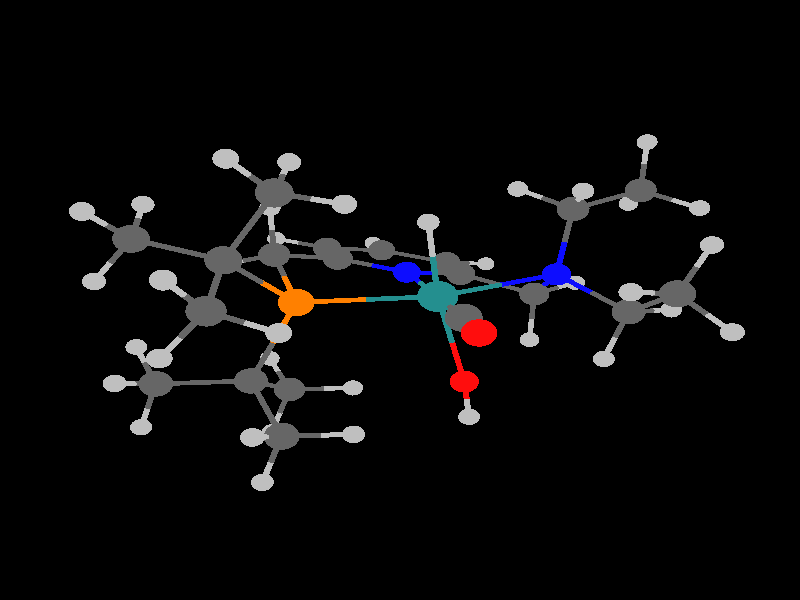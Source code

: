 global_settings {
	ambient_light rgb <0.200000002980232, 0.200000002980232, 0.200000002980232>
	max_trace_level 15
}

background { color rgb <0,0,0> }

camera {
	perspective
	location <6.43910012736354, -16.4288389711579, -3.23301511171809>
	angle 40
	up <-0.215028993120618, 0.114862734459726, -0.969829409922161>
	right <-0.908476225570823, -0.387939373513348, 0.155479870242623> * 1
	direction <-0.358376170650512, 0.914499641722459, 0.187768276339134> }

light_source {
	<-28.9582237007498, -63.8650127408135, -41.4215346774341>
	color rgb <1, 1, 1>
	fade_distance 111.608488242123
	fade_power 0
	parallel
	point_at <28.9582237007498, 63.8650127408135, 41.4215346774341>
}

light_source {
	<22.1583370486244, 47.3222912642239, -39.586433403655>
	color rgb <0.300000011920929, 0.300000011920929, 0.300000011920929>
	fade_distance 111.608488242123
	fade_power 0
	parallel
	point_at <-22.1583370486244, -47.3222912642239, 39.586433403655>
}

#default {
	finish {ambient .8 diffuse 1 specular 1 roughness .005 metallic 0.5}
}

union {
}
union {
cylinder {
	<2.755512, -1.825859, -3.279749>, 	<2.44217192702964, -1.6138612057025, -2.94742365476098>, 0.05
	pigment { rgbt <0.75, 0.75, 0.75, 0> }
}
cylinder {
	<2.44217192702964, -1.6138612057025, -2.94742365476098>, 	<2.069095, -1.361447, -2.551742>, 0.05
	pigment { rgbt <0.400000005960464, 0.400000005960464, 0.400000005960464, 0> }
}
cylinder {
	<1.505066, -0.573401, -3.072893>, 	<1.76247588437431, -0.933047099299217, -2.83505165026168>, 0.05
	pigment { rgbt <0.75, 0.75, 0.75, 0> }
}
cylinder {
	<1.76247588437431, -0.933047099299217, -2.83505165026168>, 	<2.069095, -1.361447, -2.551742>, 0.05
	pigment { rgbt <0.400000005960464, 0.400000005960464, 0.400000005960464, 0> }
}
cylinder {
	<4.61776, -0.463309, -2.638907>, 	<4.32088829666112, -0.196984381187245, -2.33165817099378>, 0.05
	pigment { rgbt <0.75, 0.75, 0.75, 0> }
}
cylinder {
	<4.32088829666112, -0.196984381187245, -2.33165817099378>, 	<3.967408, 0.120124, -1.965822>, 0.05
	pigment { rgbt <0.400000005960464, 0.400000005960464, 0.400000005960464, 0> }
}
cylinder {
	<3.527946, 0.928804, -2.568546>, 	<3.72850337922039, 0.559746512827176, -2.293480702356>, 0.05
	pigment { rgbt <0.75, 0.75, 0.75, 0> }
}
cylinder {
	<3.72850337922039, 0.559746512827176, -2.293480702356>, 	<3.967408, 0.120124, -1.965822>, 0.05
	pigment { rgbt <0.400000005960464, 0.400000005960464, 0.400000005960464, 0> }
}
cylinder {
	<2.069095, -1.361447, -2.551742>, 	<1.67414501622491, -1.76944064766901, -2.37009210948574>, 0.05
	pigment { rgbt <0.400000005960464, 0.400000005960464, 0.400000005960464, 0> }
}
cylinder {
	<1.67414501622491, -1.76944064766901, -2.37009210948574>, 	<1.342791, -2.111738, -2.217692>, 0.05
	pigment { rgbt <0.75, 0.75, 0.75, 0> }
}
cylinder {
	<2.069095, -1.361447, -2.551742>, 	<2.483976, -1.0873105, -1.9697065>, 0.05
	pigment { rgbt <0.400000005960464, 0.400000005960464, 0.400000005960464, 0> }
}
cylinder {
	<2.483976, -1.0873105, -1.9697065>, 	<2.898857, -0.813174, -1.387671>, 0.05
	pigment { rgbt <0.400000005960464, 0.400000005960464, 0.400000005960464, 0> }
}
cylinder {
	<-4.954471, -0.402483, -2.53621>, 	<-4.84101852841154, -0.382437867988075, -2.04739438165054>, 0.05
	pigment { rgbt <0.75, 0.75, 0.75, 0> }
}
cylinder {
	<-4.84101852841154, -0.382437867988075, -2.04739438165054>, 	<-4.705879, -0.358561, -1.465139>, 0.05
	pigment { rgbt <0.400000005960464, 0.400000005960464, 0.400000005960464, 0> }
}
cylinder {
	<1.387513, 1.456636, -2.111684>, 	<1.41030368792605, 1.57088250580115, -1.62175496544119>, 0.05
	pigment { rgbt <0.75, 0.75, 0.75, 0> }
}
cylinder {
	<1.41030368792605, 1.57088250580115, -1.62175496544119>, 	<1.437439, 1.706908, -1.03843>, 0.05
	pigment { rgbt <0.400000005960464, 0.400000005960464, 0.400000005960464, 0> }
}
cylinder {
	<3.967408, 0.120124, -1.965822>, 	<3.4331325, -0.346525, -1.6767465>, 0.05
	pigment { rgbt <0.400000005960464, 0.400000005960464, 0.400000005960464, 0> }
}
cylinder {
	<3.4331325, -0.346525, -1.6767465>, 	<2.898857, -0.813174, -1.387671>, 0.05
	pigment { rgbt <0.400000005960464, 0.400000005960464, 0.400000005960464, 0> }
}
cylinder {
	<3.967408, 0.120124, -1.965822>, 	<4.31600966203357, 0.365887812828154, -1.54954815968744>, 0.05
	pigment { rgbt <0.400000005960464, 0.400000005960464, 0.400000005960464, 0> }
}
cylinder {
	<4.31600966203357, 0.365887812828154, -1.54954815968744>, 	<4.60846, 0.572065, -1.200326>, 0.05
	pigment { rgbt <0.75, 0.75, 0.75, 0> }
}
cylinder {
	<-2.667782, 0.265669, -1.845309>, 	<-2.91157956513359, -0.0961578384386911, -1.59769873955638>, 0.05
	pigment { rgbt <0.75, 0.75, 0.75, 0> }
}
cylinder {
	<-2.91157956513359, -0.0961578384386911, -1.59769873955638>, 	<-3.202031, -0.527225, -1.302705>, 0.05
	pigment { rgbt <0.400000005960464, 0.400000005960464, 0.400000005960464, 0> }
}
cylinder {
	<-2.866857, -1.469827, -1.75382>, 	<-3.01978392731133, -1.03975417950225, -1.54799368049416>, 0.05
	pigment { rgbt <0.75, 0.75, 0.75, 0> }
}
cylinder {
	<-3.01978392731133, -1.03975417950225, -1.54799368049416>, 	<-3.202031, -0.527225, -1.302705>, 0.05
	pigment { rgbt <0.400000005960464, 0.400000005960464, 0.400000005960464, 0> }
}
cylinder {
	<-0.434168, -0.782031, -1.520416>, 	<-0.424127919059344, -0.705578679335169, -0.795306891822737>, 0.05
	pigment { rgbt <0.75, 0.75, 0.75, 0> }
}
cylinder {
	<-0.424127919059344, -0.705578679335169, -0.795306891822737>, 	<-0.411995, -0.61319, 0.08095>, 0.05
	pigment { rgbt <0.140000000596046, 0.560000002384186, 0.560000002384186, 0> }
}
cylinder {
	<-4.705879, -0.358561, -1.465139>, 	<-3.953955, -0.442893, -1.383922>, 0.05
	pigment { rgbt <0.400000005960464, 0.400000005960464, 0.400000005960464, 0> }
}
cylinder {
	<-3.953955, -0.442893, -1.383922>, 	<-3.202031, -0.527225, -1.302705>, 0.05
	pigment { rgbt <0.400000005960464, 0.400000005960464, 0.400000005960464, 0> }
}
cylinder {
	<-4.705879, -0.358561, -1.465139>, 	<-4.90331870283635, 0.16775116412645, -1.26055068762633>, 0.05
	pigment { rgbt <0.400000005960464, 0.400000005960464, 0.400000005960464, 0> }
}
cylinder {
	<-4.90331870283635, 0.16775116412645, -1.26055068762633>, 	<-5.069073, 0.6096, -1.088795>, 0.05
	pigment { rgbt <0.75, 0.75, 0.75, 0> }
}
cylinder {
	<-4.705879, -0.358561, -1.465139>, 	<-5.01607574627546, -0.791003875439613, -1.19218456407424>, 0.05
	pigment { rgbt <0.400000005960464, 0.400000005960464, 0.400000005960464, 0> }
}
cylinder {
	<-5.01607574627546, -0.791003875439613, -1.19218456407424>, 	<-5.276484, -1.154037, -0.963041>, 0.05
	pigment { rgbt <0.75, 0.75, 0.75, 0> }
}
cylinder {
	<4.120181, -2.590362, -1.42402>, 	<3.86817661316734, -2.31785001247677, -1.08394467530424>, 0.05
	pigment { rgbt <0.75, 0.75, 0.75, 0> }
}
cylinder {
	<3.86817661316734, -2.31785001247677, -1.08394467530424>, 	<3.568115, -1.99337, -0.679017>, 0.05
	pigment { rgbt <0.400000005960464, 0.400000005960464, 0.400000005960464, 0> }
}
cylinder {
	<2.898857, -0.813174, -1.387671>, 	<3.233486, -1.403272, -1.033344>, 0.05
	pigment { rgbt <0.400000005960464, 0.400000005960464, 0.400000005960464, 0> }
}
cylinder {
	<3.233486, -1.403272, -1.033344>, 	<3.568115, -1.99337, -0.679017>, 0.05
	pigment { rgbt <0.400000005960464, 0.400000005960464, 0.400000005960464, 0> }
}
cylinder {
	<2.898857, -0.813174, -1.387671>, 	<2.31486619917034, -0.376793355013839, -0.788439896672806>, 0.05
	pigment { rgbt <0.400000005960464, 0.400000005960464, 0.400000005960464, 0> }
}
cylinder {
	<2.31486619917034, -0.376793355013839, -0.788439896672806>, 	<1.720974, 0.066986, -0.179049>, 0.05
	pigment { rgbt <1, 0.5, 0, 0> }
}
cylinder {
	<-3.202031, -0.527225, -1.302705>, 	<-2.93781886378635, -0.518183794391138, -0.598322220931626>, 0.05
	pigment { rgbt <0.400000005960464, 0.400000005960464, 0.400000005960464, 0> }
}
cylinder {
	<-2.93781886378635, -0.518183794391138, -0.598322220931626>, 	<-2.682035, -0.509431, 0.083591>, 0.05
	pigment { rgbt <0.0500000007450581, 0.0500000007450581, 1, 0> }
}
cylinder {
	<0.592231, 4.351438, -1.124689>, 	<0.244176067044542, 4.03684009273476, -0.960092781523791>, 0.05
	pigment { rgbt <0.75, 0.75, 0.75, 0> }
}
cylinder {
	<0.244176067044542, 4.03684009273476, -0.960092781523791>, 	<-0.171082, 3.661499, -0.763716>, 0.05
	pigment { rgbt <0.400000005960464, 0.400000005960464, 0.400000005960464, 0> }
}
cylinder {
	<1.437439, 1.706908, -1.03843>, 	<1.88563817402937, 2.09608235357895, -0.965914832694193>, 0.05
	pigment { rgbt <0.400000005960464, 0.400000005960464, 0.400000005960464, 0> }
}
cylinder {
	<1.88563817402937, 2.09608235357895, -0.965914832694193>, 	<2.261885, 2.42278, -0.905041>, 0.05
	pigment { rgbt <0.75, 0.75, 0.75, 0> }
}
cylinder {
	<1.437439, 1.706908, -1.03843>, 	<0.7798825, 2.0053735, -0.841785>, 0.05
	pigment { rgbt <0.400000005960464, 0.400000005960464, 0.400000005960464, 0> }
}
cylinder {
	<0.7798825, 2.0053735, -0.841785>, 	<0.122326, 2.303839, -0.64514>, 0.05
	pigment { rgbt <0.400000005960464, 0.400000005960464, 0.400000005960464, 0> }
}
cylinder {
	<1.437439, 1.706908, -1.03843>, 	<1.57799548356528, 0.89395132924915, -0.612410032790257>, 0.05
	pigment { rgbt <0.400000005960464, 0.400000005960464, 0.400000005960464, 0> }
}
cylinder {
	<1.57799548356528, 0.89395132924915, -0.612410032790257>, 	<1.720974, 0.066986, -0.179049>, 0.05
	pigment { rgbt <1, 0.5, 0, 0> }
}
cylinder {
	<-0.171082, 3.661499, -0.763716>, 	<-0.024378, 2.982669, -0.704428>, 0.05
	pigment { rgbt <0.400000005960464, 0.400000005960464, 0.400000005960464, 0> }
}
cylinder {
	<-0.024378, 2.982669, -0.704428>, 	<0.122326, 2.303839, -0.64514>, 0.05
	pigment { rgbt <0.400000005960464, 0.400000005960464, 0.400000005960464, 0> }
}
cylinder {
	<-0.171082, 3.661499, -0.763716>, 	<-0.8076995, 3.8864135, -0.595396>, 0.05
	pigment { rgbt <0.400000005960464, 0.400000005960464, 0.400000005960464, 0> }
}
cylinder {
	<-0.8076995, 3.8864135, -0.595396>, 	<-1.444317, 4.111328, -0.427076>, 0.05
	pigment { rgbt <0.400000005960464, 0.400000005960464, 0.400000005960464, 0> }
}
cylinder {
	<3.568115, -1.99337, -0.679017>, 	<3.16736973947445, -2.35380729042079, -0.420442646641236>, 0.05
	pigment { rgbt <0.400000005960464, 0.400000005960464, 0.400000005960464, 0> }
}
cylinder {
	<3.16736973947445, -2.35380729042079, -0.420442646641236>, 	<2.830979, -2.656363, -0.203392>, 0.05
	pigment { rgbt <0.75, 0.75, 0.75, 0> }
}
cylinder {
	<3.568115, -1.99337, -0.679017>, 	<3.96159613382609, -1.81682316891651, -0.265604457261966>, 0.05
	pigment { rgbt <0.400000005960464, 0.400000005960464, 0.400000005960464, 0> }
}
cylinder {
	<3.96159613382609, -1.81682316891651, -0.265604457261966>, 	<4.291848, -1.668646, 0.081376>, 0.05
	pigment { rgbt <0.75, 0.75, 0.75, 0> }
}
cylinder {
	<0.122326, 2.303839, -0.64514>, 	<-0.34939262714571, 1.86672511008381, -0.412635048116678>, 0.05
	pigment { rgbt <0.400000005960464, 0.400000005960464, 0.400000005960464, 0> }
}
cylinder {
	<-0.34939262714571, 1.86672511008381, -0.412635048116678>, 	<-0.804556, 1.444952, -0.18829>, 0.05
	pigment { rgbt <0.0500000007450581, 0.0500000007450581, 1, 0> }
}
cylinder {
	<-1.695052, 5.169559, -0.521849>, 	<-1.58070933800089, 4.68697400169511, -0.478629676388851>, 0.05
	pigment { rgbt <0.75, 0.75, 0.75, 0> }
}
cylinder {
	<-1.58070933800089, 4.68697400169511, -0.478629676388851>, 	<-1.444317, 4.111328, -0.427076>, 0.05
	pigment { rgbt <0.400000005960464, 0.400000005960464, 0.400000005960464, 0> }
}
cylinder {
	<-3.948527, -3.053744, -0.478369>, 	<-3.64800296413035, -2.99996362704153, -0.0796026019259192>, 0.05
	pigment { rgbt <0.75, 0.75, 0.75, 0> }
}
cylinder {
	<-3.64800296413035, -2.99996362704153, -0.0796026019259192>, 	<-3.290033, -2.935903, 0.395389>, 0.05
	pigment { rgbt <0.400000005960464, 0.400000005960464, 0.400000005960464, 0> }
}
cylinder {
	<-1.444317, 4.111328, -0.427076>, 	<-1.9200945, 3.6568115, -0.200304>, 0.05
	pigment { rgbt <0.400000005960464, 0.400000005960464, 0.400000005960464, 0> }
}
cylinder {
	<-1.9200945, 3.6568115, -0.200304>, 	<-2.395872, 3.202295, 0.026468>, 0.05
	pigment { rgbt <0.400000005960464, 0.400000005960464, 0.400000005960464, 0> }
}
cylinder {
	<-0.804556, 1.444952, -0.18829>, 	<-0.615708702169568, 0.454852231425637, -0.0587681003006782>, 0.05
	pigment { rgbt <0.0500000007450581, 0.0500000007450581, 1, 0> }
}
cylinder {
	<-0.615708702169568, 0.454852231425637, -0.0587681003006782>, 	<-0.411995, -0.61319, 0.08095>, 0.05
	pigment { rgbt <0.140000000596046, 0.560000002384186, 0.560000002384186, 0> }
}
cylinder {
	<-0.804556, 1.444952, -0.18829>, 	<-1.40862500892699, 1.65090713860128, -0.0227051269031338>, 0.05
	pigment { rgbt <0.0500000007450581, 0.0500000007450581, 1, 0> }
}
cylinder {
	<-1.40862500892699, 1.65090713860128, -0.0227051269031338>, 	<-2.034682, 1.864359, 0.148907>, 0.05
	pigment { rgbt <0.400000005960464, 0.400000005960464, 0.400000005960464, 0> }
}
cylinder {
	<1.720974, 0.066986, -0.179049>, 	<0.673416920004759, -0.267066292575674, -0.0513566644612825>, 0.05
	pigment { rgbt <1, 0.5, 0, 0> }
}
cylinder {
	<0.673416920004759, -0.267066292575674, -0.0513566644612825>, 	<-0.411995, -0.61319, 0.08095>, 0.05
	pigment { rgbt <0.140000000596046, 0.560000002384186, 0.560000002384186, 0> }
}
cylinder {
	<1.720974, 0.066986, -0.179049>, 	<2.18413042531268, 0.307132201142246, 0.625397033874713>, 0.05
	pigment { rgbt <1, 0.5, 0, 0> }
}
cylinder {
	<2.18413042531268, 0.307132201142246, 0.625397033874713>, 	<2.639558, 0.543271, 1.416419>, 0.05
	pigment { rgbt <0.400000005960464, 0.400000005960464, 0.400000005960464, 0> }
}
cylinder {
	<-2.395872, 3.202295, 0.026468>, 	<-2.215277, 2.533327, 0.0876875>, 0.05
	pigment { rgbt <0.400000005960464, 0.400000005960464, 0.400000005960464, 0> }
}
cylinder {
	<-2.215277, 2.533327, 0.0876875>, 	<-2.034682, 1.864359, 0.148907>, 0.05
	pigment { rgbt <0.400000005960464, 0.400000005960464, 0.400000005960464, 0> }
}
cylinder {
	<-2.395872, 3.202295, 0.026468>, 	<-2.94357372503796, 3.37637918489107, 0.173568339246326>, 0.05
	pigment { rgbt <0.400000005960464, 0.400000005960464, 0.400000005960464, 0> }
}
cylinder {
	<-2.94357372503796, 3.37637918489107, 0.173568339246326>, 	<-3.402643, 3.522292, 0.296864>, 0.05
	pigment { rgbt <0.75, 0.75, 0.75, 0> }
}
cylinder {
	<-0.411995, -0.61319, 0.08095>, 	<-1.58697325393817, -0.559484087923398, 0.0823169880568848>, 0.05
	pigment { rgbt <0.140000000596046, 0.560000002384186, 0.560000002384186, 0> }
}
cylinder {
	<-1.58697325393817, -0.559484087923398, 0.0823169880568848>, 	<-2.682035, -0.509431, 0.083591>, 0.05
	pigment { rgbt <0.0500000007450581, 0.0500000007450581, 1, 0> }
}
cylinder {
	<-0.411995, -0.61319, 0.08095>, 	<-0.189105933457741, -1.52342815167426, 0.1450280942394>, 0.05
	pigment { rgbt <0.140000000596046, 0.560000002384186, 0.560000002384186, 0> }
}
cylinder {
	<-0.189105933457741, -1.52342815167426, 0.1450280942394>, 	<0.020495, -2.3794, 0.205286>, 0.05
	pigment { rgbt <0.400000005960464, 0.400000005960464, 0.400000005960464, 0> }
}
cylinder {
	<-0.411995, -0.61319, 0.08095>, 	<-0.594939632339773, -0.386493988207557, 1.16797688660697>, 0.05
	pigment { rgbt <0.140000000596046, 0.560000002384186, 0.560000002384186, 0> }
}
cylinder {
	<-0.594939632339773, -0.386493988207557, 1.16797688660697>, 	<-0.764099, -0.17688, 2.173094>, 0.05
	pigment { rgbt <1, 0.0500000007450581, 0.0500000007450581, 0> }
}
cylinder {
	<-2.682035, -0.509431, 0.083591>, 	<-2.7937533168792, 0.134804817579222, 0.401283215642134>, 0.05
	pigment { rgbt <0.0500000007450581, 0.0500000007450581, 1, 0> }
}
cylinder {
	<-2.7937533168792, 0.134804817579222, 0.401283215642134>, 	<-2.90916, 0.80031, 0.729464>, 0.05
	pigment { rgbt <0.400000005960464, 0.400000005960464, 0.400000005960464, 0> }
}
cylinder {
	<-2.682035, -0.509431, 0.083591>, 	<-2.98801378401193, -1.01191571046131, 0.512977554075717>, 0.05
	pigment { rgbt <0.0500000007450581, 0.0500000007450581, 1, 0> }
}
cylinder {
	<-2.98801378401193, -1.01191571046131, 0.512977554075717>, 	<-3.304075, -1.530958, 0.956513>, 0.05
	pigment { rgbt <0.400000005960464, 0.400000005960464, 0.400000005960464, 0> }
}
cylinder {
	<-2.276148, -3.243044, 0.107117>, 	<-2.73876389212503, -3.10290156991851, 0.238649874492339>, 0.05
	pigment { rgbt <0.75, 0.75, 0.75, 0> }
}
cylinder {
	<-2.73876389212503, -3.10290156991851, 0.238649874492339>, 	<-3.290033, -2.935903, 0.395389>, 0.05
	pigment { rgbt <0.400000005960464, 0.400000005960464, 0.400000005960464, 0> }
}
cylinder {
	<-2.034682, 1.864359, 0.148907>, 	<-2.471921, 1.3323345, 0.4391855>, 0.05
	pigment { rgbt <0.400000005960464, 0.400000005960464, 0.400000005960464, 0> }
}
cylinder {
	<-2.471921, 1.3323345, 0.4391855>, 	<-2.90916, 0.80031, 0.729464>, 0.05
	pigment { rgbt <0.400000005960464, 0.400000005960464, 0.400000005960464, 0> }
}
cylinder {
	<0.020495, -2.3794, 0.205286>, 	<0.191142316785433, -2.9518708877686, 0.22920308161603>, 0.05
	pigment { rgbt <0.400000005960464, 0.400000005960464, 0.400000005960464, 0> }
}
cylinder {
	<0.191142316785433, -2.9518708877686, 0.22920308161603>, 	<0.353569, -3.496764, 0.251968>, 0.05
	pigment { rgbt <1, 0.0500000007450581, 0.0500000007450581, 0> }
}
cylinder {
	<-3.290033, -2.935903, 0.395389>, 	<-3.297054, -2.2334305, 0.675951>, 0.05
	pigment { rgbt <0.400000005960464, 0.400000005960464, 0.400000005960464, 0> }
}
cylinder {
	<-3.297054, -2.2334305, 0.675951>, 	<-3.304075, -1.530958, 0.956513>, 0.05
	pigment { rgbt <0.400000005960464, 0.400000005960464, 0.400000005960464, 0> }
}
cylinder {
	<-3.290033, -2.935903, 0.395389>, 	<-3.48332417868083, -3.31427268126653, 0.816242033275985>, 0.05
	pigment { rgbt <0.400000005960464, 0.400000005960464, 0.400000005960464, 0> }
}
cylinder {
	<-3.48332417868083, -3.31427268126653, 0.816242033275985>, 	<-3.645587, -3.631904, 1.169537>, 0.05
	pigment { rgbt <0.75, 0.75, 0.75, 0> }
}
cylinder {
	<4.087395, 1.946725, 0.544442>, 	<4.07226811927076, 1.55350277834597, 0.857126121705274>, 0.05
	pigment { rgbt <0.75, 0.75, 0.75, 0> }
}
cylinder {
	<4.07226811927076, 1.55350277834597, 0.857126121705274>, 	<4.054252, 1.085175, 1.229533>, 0.05
	pigment { rgbt <0.400000005960464, 0.400000005960464, 0.400000005960464, 0> }
}
cylinder {
	<-3.971366, 1.095956, 0.709245>, 	<-3.48649747044241, 0.96100153609226, 0.718474430825212>, 0.05
	pigment { rgbt <0.75, 0.75, 0.75, 0> }
}
cylinder {
	<-3.48649747044241, 0.96100153609226, 0.718474430825212>, 	<-2.90916, 0.80031, 0.729464>, 0.05
	pigment { rgbt <0.400000005960464, 0.400000005960464, 0.400000005960464, 0> }
}
cylinder {
	<-2.90916, 0.80031, 0.729464>, 	<-2.72510853073888, 0.724824850131134, 1.29596537401496>, 0.05
	pigment { rgbt <0.400000005960464, 0.400000005960464, 0.400000005960464, 0> }
}
cylinder {
	<-2.72510853073888, 0.724824850131134, 1.29596537401496>, 	<-2.570485, 0.661409, 1.771889>, 0.05
	pigment { rgbt <0.75, 0.75, 0.75, 0> }
}
cylinder {
	<4.758867, 0.32382, 0.865966>, 	<4.43732764371696, 0.671251713209161, 1.03187376402114>, 0.05
	pigment { rgbt <0.75, 0.75, 0.75, 0> }
}
cylinder {
	<4.43732764371696, 0.671251713209161, 1.03187376402114>, 	<4.054252, 1.085175, 1.229533>, 0.05
	pigment { rgbt <0.400000005960464, 0.400000005960464, 0.400000005960464, 0> }
}
cylinder {
	<-3.304075, -1.530958, 0.956513>, 	<-3.87002637807116, -1.36771081937407, 1.08019750436958>, 0.05
	pigment { rgbt <0.400000005960464, 0.400000005960464, 0.400000005960464, 0> }
}
cylinder {
	<-3.87002637807116, -1.36771081937407, 1.08019750436958>, 	<-4.345707, -1.230502, 1.184154>, 0.05
	pigment { rgbt <0.75, 0.75, 0.75, 0> }
}
cylinder {
	<-3.304075, -1.530958, 0.956513>, 	<-2.99088546603003, -1.49959485018264, 1.46519585890143>, 0.05
	pigment { rgbt <0.400000005960464, 0.400000005960464, 0.400000005960464, 0> }
}
cylinder {
	<-2.99088546603003, -1.49959485018264, 1.46519585890143>, 	<-2.727958, -1.473265, 1.892243>, 0.05
	pigment { rgbt <0.75, 0.75, 0.75, 0> }
}
cylinder {
	<4.054252, 1.085175, 1.229533>, 	<3.346905, 0.814223, 1.322976>, 0.05
	pigment { rgbt <0.400000005960464, 0.400000005960464, 0.400000005960464, 0> }
}
cylinder {
	<3.346905, 0.814223, 1.322976>, 	<2.639558, 0.543271, 1.416419>, 0.05
	pigment { rgbt <0.400000005960464, 0.400000005960464, 0.400000005960464, 0> }
}
cylinder {
	<4.054252, 1.085175, 1.229533>, 	<4.25798266910278, 1.27557776878228, 1.760371714788>, 0.05
	pigment { rgbt <0.400000005960464, 0.400000005960464, 0.400000005960464, 0> }
}
cylinder {
	<4.25798266910278, 1.27557776878228, 1.760371714788>, 	<4.429096, 1.435497, 2.206223>, 0.05
	pigment { rgbt <0.75, 0.75, 0.75, 0> }
}
cylinder {
	<2.639558, 0.543271, 1.416419>, 	<2.2028605, 1.0784425, 1.750242>, 0.05
	pigment { rgbt <0.400000005960464, 0.400000005960464, 0.400000005960464, 0> }
}
cylinder {
	<2.2028605, 1.0784425, 1.750242>, 	<1.766163, 1.613614, 2.084065>, 0.05
	pigment { rgbt <0.400000005960464, 0.400000005960464, 0.400000005960464, 0> }
}
cylinder {
	<2.639558, 0.543271, 1.416419>, 	<2.6496505, -0.06951, 1.875244>, 0.05
	pigment { rgbt <0.400000005960464, 0.400000005960464, 0.400000005960464, 0> }
}
cylinder {
	<2.6496505, -0.06951, 1.875244>, 	<2.659743, -0.682291, 2.334069>, 0.05
	pigment { rgbt <0.400000005960464, 0.400000005960464, 0.400000005960464, 0> }
}
cylinder {
	<1.743967, 2.553093, 1.509404>, 	<1.75409778474959, 2.12429233655804, 1.77169301130756>, 0.05
	pigment { rgbt <0.75, 0.75, 0.75, 0> }
}
cylinder {
	<1.75409778474959, 2.12429233655804, 1.77169301130756>, 	<1.766163, 1.613614, 2.084065>, 0.05
	pigment { rgbt <0.400000005960464, 0.400000005960464, 0.400000005960464, 0> }
}
cylinder {
	<3.280525, -1.500002, 1.945073>, 	<2.99727498881248, -1.12689735151123, 2.12256384437355>, 0.05
	pigment { rgbt <0.75, 0.75, 0.75, 0> }
}
cylinder {
	<2.99727498881248, -1.12689735151123, 2.12256384437355>, 	<2.659743, -0.682291, 2.334069>, 0.05
	pigment { rgbt <0.400000005960464, 0.400000005960464, 0.400000005960464, 0> }
}
cylinder {
	<1.766163, 1.613614, 2.084065>, 	<1.20843684473625, 1.40487253373486, 2.16632940277291>, 0.05
	pigment { rgbt <0.400000005960464, 0.400000005960464, 0.400000005960464, 0> }
}
cylinder {
	<1.20843684473625, 1.40487253373486, 2.16632940277291>, 	<0.739774, 1.229465, 2.235457>, 0.05
	pigment { rgbt <0.75, 0.75, 0.75, 0> }
}
cylinder {
	<1.766163, 1.613614, 2.084065>, 	<2.00293913684126, 1.74187679901144, 2.62002770151034>, 0.05
	pigment { rgbt <0.400000005960464, 0.400000005960464, 0.400000005960464, 0> }
}
cylinder {
	<2.00293913684126, 1.74187679901144, 2.62002770151034>, 	<2.201819, 1.849611, 3.070209>, 0.05
	pigment { rgbt <0.75, 0.75, 0.75, 0> }
}
cylinder {
	<-0.764099, -0.17688, 2.173094>, 	<-0.575125008103074, -0.554969729264654, 2.46754106416545>, 0.05
	pigment { rgbt <1, 0.0500000007450581, 0.0500000007450581, 0> }
}
cylinder {
	<-0.575125008103074, -0.554969729264654, 2.46754106416545>, 	<-0.410803, -0.883737, 2.723577>, 0.05
	pigment { rgbt <0.75, 0.75, 0.75, 0> }
}
cylinder {
	<2.659743, -0.682291, 2.334069>, 	<2.10453965861743, -0.886319500089776, 2.41563114011567>, 0.05
	pigment { rgbt <0.400000005960464, 0.400000005960464, 0.400000005960464, 0> }
}
cylinder {
	<2.10453965861743, -0.886319500089776, 2.41563114011567>, 	<1.6386, -1.057545, 2.48408>, 0.05
	pigment { rgbt <0.75, 0.75, 0.75, 0> }
}
cylinder {
	<2.659743, -0.682291, 2.334069>, 	<2.88084791373354, -0.522842180671834, 2.86793898911147>, 0.05
	pigment { rgbt <0.400000005960464, 0.400000005960464, 0.400000005960464, 0> }
}
cylinder {
	<2.88084791373354, -0.522842180671834, 2.86793898911147>, 	<3.066543, -0.388929, 3.31631>, 0.05
	pigment { rgbt <0.75, 0.75, 0.75, 0> }
}
sphere {
	<-0.804556, 1.444952, -0.18829>, 0.248
	pigment { rgbt <0.0500000007450581, 0.0500000007450581, 1,0> }
}
sphere {
	<-2.034682, 1.864359, 0.148907>, 0.272
	pigment { rgbt <0.400000005960464, 0.400000005960464, 0.400000005960464,0> }
}
sphere {
	<0.122326, 2.303839, -0.64514>, 0.272
	pigment { rgbt <0.400000005960464, 0.400000005960464, 0.400000005960464,0> }
}
sphere {
	<-2.395872, 3.202295, 0.026468>, 0.272
	pigment { rgbt <0.400000005960464, 0.400000005960464, 0.400000005960464,0> }
}
sphere {
	<-1.444317, 4.111328, -0.427076>, 0.272
	pigment { rgbt <0.400000005960464, 0.400000005960464, 0.400000005960464,0> }
}
sphere {
	<-0.171082, 3.661499, -0.763716>, 0.272
	pigment { rgbt <0.400000005960464, 0.400000005960464, 0.400000005960464,0> }
}
sphere {
	<-2.90916, 0.80031, 0.729464>, 0.272
	pigment { rgbt <0.400000005960464, 0.400000005960464, 0.400000005960464,0> }
}
sphere {
	<-3.402643, 3.522292, 0.296864>, 0.176
	pigment { rgbt <0.75, 0.75, 0.75,0> }
}
sphere {
	<-1.695052, 5.169559, -0.521849>, 0.176
	pigment { rgbt <0.75, 0.75, 0.75,0> }
}
sphere {
	<0.592231, 4.351438, -1.124689>, 0.176
	pigment { rgbt <0.75, 0.75, 0.75,0> }
}
sphere {
	<1.437439, 1.706908, -1.03843>, 0.272
	pigment { rgbt <0.400000005960464, 0.400000005960464, 0.400000005960464,0> }
}
sphere {
	<-2.682035, -0.509431, 0.083591>, 0.248
	pigment { rgbt <0.0500000007450581, 0.0500000007450581, 1,0> }
}
sphere {
	<-3.971366, 1.095956, 0.709245>, 0.176
	pigment { rgbt <0.75, 0.75, 0.75,0> }
}
sphere {
	<-2.570485, 0.661409, 1.771889>, 0.176
	pigment { rgbt <0.75, 0.75, 0.75,0> }
}
sphere {
	<1.387513, 1.456636, -2.111684>, 0.176
	pigment { rgbt <0.75, 0.75, 0.75,0> }
}
sphere {
	<1.720974, 0.066986, -0.179049>, 0.288
	pigment { rgbt <1, 0.5, 0,0> }
}
sphere {
	<2.261885, 2.42278, -0.905041>, 0.176
	pigment { rgbt <0.75, 0.75, 0.75,0> }
}
sphere {
	<-0.411995, -0.61319, 0.08095>, 0.328
	pigment { rgbt <0.140000000596046, 0.560000002384186, 0.560000002384186,0> }
}
sphere {
	<-3.202031, -0.527225, -1.302705>, 0.272
	pigment { rgbt <0.400000005960464, 0.400000005960464, 0.400000005960464,0> }
}
sphere {
	<2.898857, -0.813174, -1.387671>, 0.272
	pigment { rgbt <0.400000005960464, 0.400000005960464, 0.400000005960464,0> }
}
sphere {
	<-3.304075, -1.530958, 0.956513>, 0.272
	pigment { rgbt <0.400000005960464, 0.400000005960464, 0.400000005960464,0> }
}
sphere {
	<2.639558, 0.543271, 1.416419>, 0.272
	pigment { rgbt <0.400000005960464, 0.400000005960464, 0.400000005960464,0> }
}
sphere {
	<2.069095, -1.361447, -2.551742>, 0.272
	pigment { rgbt <0.400000005960464, 0.400000005960464, 0.400000005960464,0> }
}
sphere {
	<3.568115, -1.99337, -0.679017>, 0.272
	pigment { rgbt <0.400000005960464, 0.400000005960464, 0.400000005960464,0> }
}
sphere {
	<3.967408, 0.120124, -1.965822>, 0.272
	pigment { rgbt <0.400000005960464, 0.400000005960464, 0.400000005960464,0> }
}
sphere {
	<1.766163, 1.613614, 2.084065>, 0.272
	pigment { rgbt <0.400000005960464, 0.400000005960464, 0.400000005960464,0> }
}
sphere {
	<4.054252, 1.085175, 1.229533>, 0.272
	pigment { rgbt <0.400000005960464, 0.400000005960464, 0.400000005960464,0> }
}
sphere {
	<2.659743, -0.682291, 2.334069>, 0.272
	pigment { rgbt <0.400000005960464, 0.400000005960464, 0.400000005960464,0> }
}
sphere {
	<-0.434168, -0.782031, -1.520416>, 0.176
	pigment { rgbt <0.75, 0.75, 0.75,0> }
}
sphere {
	<-2.667782, 0.265669, -1.845309>, 0.176
	pigment { rgbt <0.75, 0.75, 0.75,0> }
}
sphere {
	<-4.705879, -0.358561, -1.465139>, 0.272
	pigment { rgbt <0.400000005960464, 0.400000005960464, 0.400000005960464,0> }
}
sphere {
	<-2.866857, -1.469827, -1.75382>, 0.176
	pigment { rgbt <0.75, 0.75, 0.75,0> }
}
sphere {
	<-2.727958, -1.473265, 1.892243>, 0.176
	pigment { rgbt <0.75, 0.75, 0.75,0> }
}
sphere {
	<-3.290033, -2.935903, 0.395389>, 0.272
	pigment { rgbt <0.400000005960464, 0.400000005960464, 0.400000005960464,0> }
}
sphere {
	<-4.345707, -1.230502, 1.184154>, 0.176
	pigment { rgbt <0.75, 0.75, 0.75,0> }
}
sphere {
	<0.020495, -2.3794, 0.205286>, 0.272
	pigment { rgbt <0.400000005960464, 0.400000005960464, 0.400000005960464,0> }
}
sphere {
	<-0.764099, -0.17688, 2.173094>, 0.2432
	pigment { rgbt <1, 0.0500000007450581, 0.0500000007450581,0> }
}
sphere {
	<-0.410803, -0.883737, 2.723577>, 0.176
	pigment { rgbt <0.75, 0.75, 0.75,0> }
}
sphere {
	<-2.276148, -3.243044, 0.107117>, 0.176
	pigment { rgbt <0.75, 0.75, 0.75,0> }
}
sphere {
	<-3.948527, -3.053744, -0.478369>, 0.176
	pigment { rgbt <0.75, 0.75, 0.75,0> }
}
sphere {
	<-3.645587, -3.631904, 1.169537>, 0.176
	pigment { rgbt <0.75, 0.75, 0.75,0> }
}
sphere {
	<-4.954471, -0.402483, -2.53621>, 0.176
	pigment { rgbt <0.75, 0.75, 0.75,0> }
}
sphere {
	<-5.069073, 0.6096, -1.088795>, 0.176
	pigment { rgbt <0.75, 0.75, 0.75,0> }
}
sphere {
	<-5.276484, -1.154037, -0.963041>, 0.176
	pigment { rgbt <0.75, 0.75, 0.75,0> }
}
sphere {
	<2.755512, -1.825859, -3.279749>, 0.176
	pigment { rgbt <0.75, 0.75, 0.75,0> }
}
sphere {
	<1.505066, -0.573401, -3.072893>, 0.176
	pigment { rgbt <0.75, 0.75, 0.75,0> }
}
sphere {
	<1.342791, -2.111738, -2.217692>, 0.176
	pigment { rgbt <0.75, 0.75, 0.75,0> }
}
sphere {
	<4.120181, -2.590362, -1.42402>, 0.176
	pigment { rgbt <0.75, 0.75, 0.75,0> }
}
sphere {
	<2.830979, -2.656363, -0.203392>, 0.176
	pigment { rgbt <0.75, 0.75, 0.75,0> }
}
sphere {
	<4.291848, -1.668646, 0.081376>, 0.176
	pigment { rgbt <0.75, 0.75, 0.75,0> }
}
sphere {
	<4.61776, -0.463309, -2.638907>, 0.176
	pigment { rgbt <0.75, 0.75, 0.75,0> }
}
sphere {
	<4.60846, 0.572065, -1.200326>, 0.176
	pigment { rgbt <0.75, 0.75, 0.75,0> }
}
sphere {
	<3.527946, 0.928804, -2.568546>, 0.176
	pigment { rgbt <0.75, 0.75, 0.75,0> }
}
sphere {
	<4.758867, 0.32382, 0.865966>, 0.176
	pigment { rgbt <0.75, 0.75, 0.75,0> }
}
sphere {
	<4.429096, 1.435497, 2.206223>, 0.176
	pigment { rgbt <0.75, 0.75, 0.75,0> }
}
sphere {
	<4.087395, 1.946725, 0.544442>, 0.176
	pigment { rgbt <0.75, 0.75, 0.75,0> }
}
sphere {
	<3.280525, -1.500002, 1.945073>, 0.176
	pigment { rgbt <0.75, 0.75, 0.75,0> }
}
sphere {
	<1.6386, -1.057545, 2.48408>, 0.176
	pigment { rgbt <0.75, 0.75, 0.75,0> }
}
sphere {
	<3.066543, -0.388929, 3.31631>, 0.176
	pigment { rgbt <0.75, 0.75, 0.75,0> }
}
sphere {
	<2.201819, 1.849611, 3.070209>, 0.176
	pigment { rgbt <0.75, 0.75, 0.75,0> }
}
sphere {
	<0.739774, 1.229465, 2.235457>, 0.176
	pigment { rgbt <0.75, 0.75, 0.75,0> }
}
sphere {
	<1.743967, 2.553093, 1.509404>, 0.176
	pigment { rgbt <0.75, 0.75, 0.75,0> }
}
sphere {
	<0.353569, -3.496764, 0.251968>, 0.2432
	pigment { rgbt <1, 0.0500000007450581, 0.0500000007450581,0> }
}
}
merge {
}
